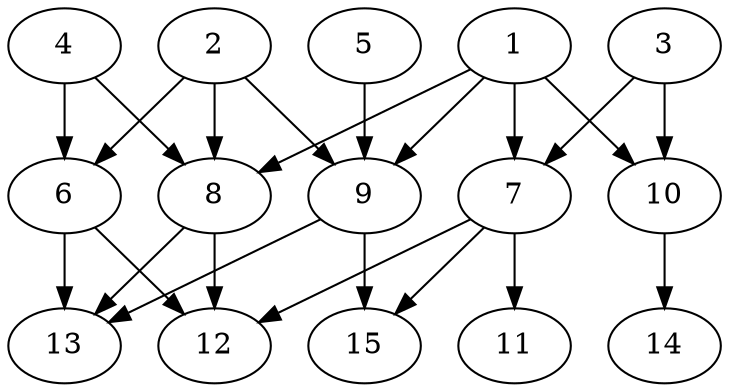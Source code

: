 // DAG automatically generated by daggen at Thu Oct  3 13:59:26 2019
// ./daggen --dot -n 15 --ccr 0.3 --fat 0.7 --regular 0.5 --density 0.5 --mindata 5242880 --maxdata 52428800 
digraph G {
  1 [size="139103573", alpha="0.13", expect_size="41731072"] 
  1 -> 7 [size ="41731072"]
  1 -> 8 [size ="41731072"]
  1 -> 9 [size ="41731072"]
  1 -> 10 [size ="41731072"]
  2 [size="65153707", alpha="0.11", expect_size="19546112"] 
  2 -> 6 [size ="19546112"]
  2 -> 8 [size ="19546112"]
  2 -> 9 [size ="19546112"]
  3 [size="156255573", alpha="0.04", expect_size="46876672"] 
  3 -> 7 [size ="46876672"]
  3 -> 10 [size ="46876672"]
  4 [size="55739733", alpha="0.00", expect_size="16721920"] 
  4 -> 6 [size ="16721920"]
  4 -> 8 [size ="16721920"]
  5 [size="97611093", alpha="0.19", expect_size="29283328"] 
  5 -> 9 [size ="29283328"]
  6 [size="61665280", alpha="0.14", expect_size="18499584"] 
  6 -> 12 [size ="18499584"]
  6 -> 13 [size ="18499584"]
  7 [size="49612800", alpha="0.02", expect_size="14883840"] 
  7 -> 11 [size ="14883840"]
  7 -> 12 [size ="14883840"]
  7 -> 15 [size ="14883840"]
  8 [size="125996373", alpha="0.11", expect_size="37798912"] 
  8 -> 12 [size ="37798912"]
  8 -> 13 [size ="37798912"]
  9 [size="122385067", alpha="0.17", expect_size="36715520"] 
  9 -> 13 [size ="36715520"]
  9 -> 15 [size ="36715520"]
  10 [size="105772373", alpha="0.06", expect_size="31731712"] 
  10 -> 14 [size ="31731712"]
  11 [size="59562667", alpha="0.09", expect_size="17868800"] 
  12 [size="165638827", alpha="0.04", expect_size="49691648"] 
  13 [size="92989440", alpha="0.07", expect_size="27896832"] 
  14 [size="126617600", alpha="0.14", expect_size="37985280"] 
  15 [size="129249280", alpha="0.12", expect_size="38774784"] 
}
